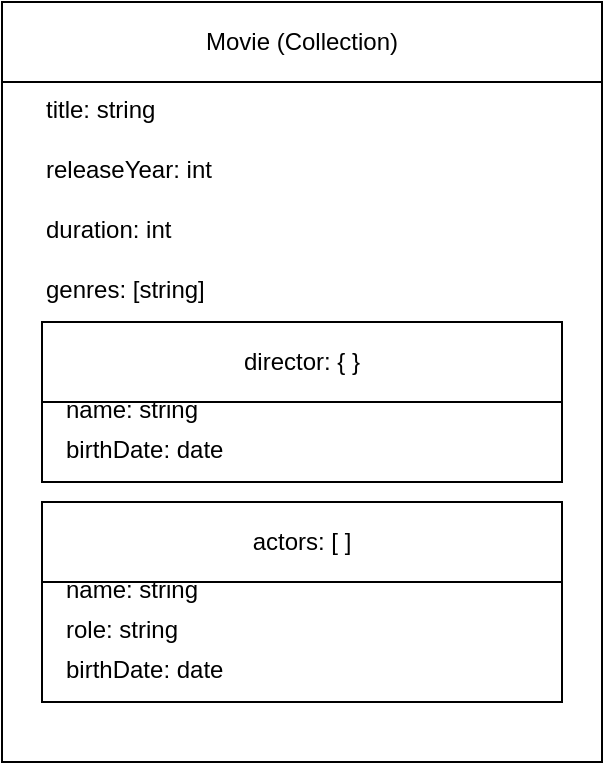 <mxfile>
  <diagram name="MongoDB Logical Model - Movies" id="logical_model">
    <mxGraphModel dx="1060" dy="700" grid="1" gridSize="10" guides="1" tooltips="1" connect="1" arrows="1" fold="1" page="1" pageScale="1" pageWidth="827" pageHeight="1169">
      <root>
        <mxCell id="0"/>
        <mxCell id="1" parent="0"/>

        <!-- Movie Document -->
        <mxCell id="movie" value="Movie (Collection)" style="shape=swimlane;whiteSpace=wrap;html=1;" vertex="1" parent="1">
          <mxGeometry x="260" y="80" width="300" height="380" as="geometry"/>
        </mxCell>

        <!-- Movie Fields -->
        <mxCell id="title" value="title: string" style="text" vertex="1" parent="movie">
          <mxGeometry x="20" y="40" width="260" height="20" as="geometry"/>
        </mxCell>
        <mxCell id="releaseYear" value="releaseYear: int" style="text" vertex="1" parent="movie">
          <mxGeometry x="20" y="70" width="260" height="20" as="geometry"/>
        </mxCell>
        <mxCell id="duration" value="duration: int" style="text" vertex="1" parent="movie">
          <mxGeometry x="20" y="100" width="260" height="20" as="geometry"/>
        </mxCell>
        <mxCell id="genres" value="genres: [string]" style="text" vertex="1" parent="movie">
          <mxGeometry x="20" y="130" width="260" height="20" as="geometry"/>
        </mxCell>

        <!-- Embedded Director -->
        <mxCell id="director_box" value="director: { }" style="shape=swimlane;whiteSpace=wrap;html=1;" vertex="1" parent="movie">
          <mxGeometry x="20" y="160" width="260" height="80" as="geometry"/>
        </mxCell>
        <mxCell id="director_name" value="name: string" style="text" vertex="1" parent="director_box">
          <mxGeometry x="10" y="30" width="240" height="20" as="geometry"/>
        </mxCell>
        <mxCell id="director_birth" value="birthDate: date" style="text" vertex="1" parent="director_box">
          <mxGeometry x="10" y="50" width="240" height="20" as="geometry"/>
        </mxCell>

        <!-- Embedded Actors -->
        <mxCell id="actors_box" value="actors: [ ]" style="shape=swimlane;whiteSpace=wrap;html=1;" vertex="1" parent="movie">
          <mxGeometry x="20" y="250" width="260" height="100" as="geometry"/>
        </mxCell>
        <mxCell id="actor_name" value="name: string" style="text" vertex="1" parent="actors_box">
          <mxGeometry x="10" y="30" width="240" height="20" as="geometry"/>
        </mxCell>
        <mxCell id="actor_role" value="role: string" style="text" vertex="1" parent="actors_box">
          <mxGeometry x="10" y="50" width="240" height="20" as="geometry"/>
        </mxCell>
        <mxCell id="actor_birth" value="birthDate: date" style="text" vertex="1" parent="actors_box">
          <mxGeometry x="10" y="70" width="240" height="20" as="geometry"/>
        </mxCell>

      </root>
    </mxGraphModel>
  </diagram>
</mxfile>
